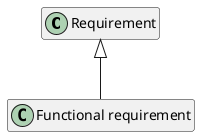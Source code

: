 @startuml
class "Requirement"{

}

class "Functional requirement"{

}

"Requirement" <|-- "Functional requirement"

hide members
hide fields

@enduml